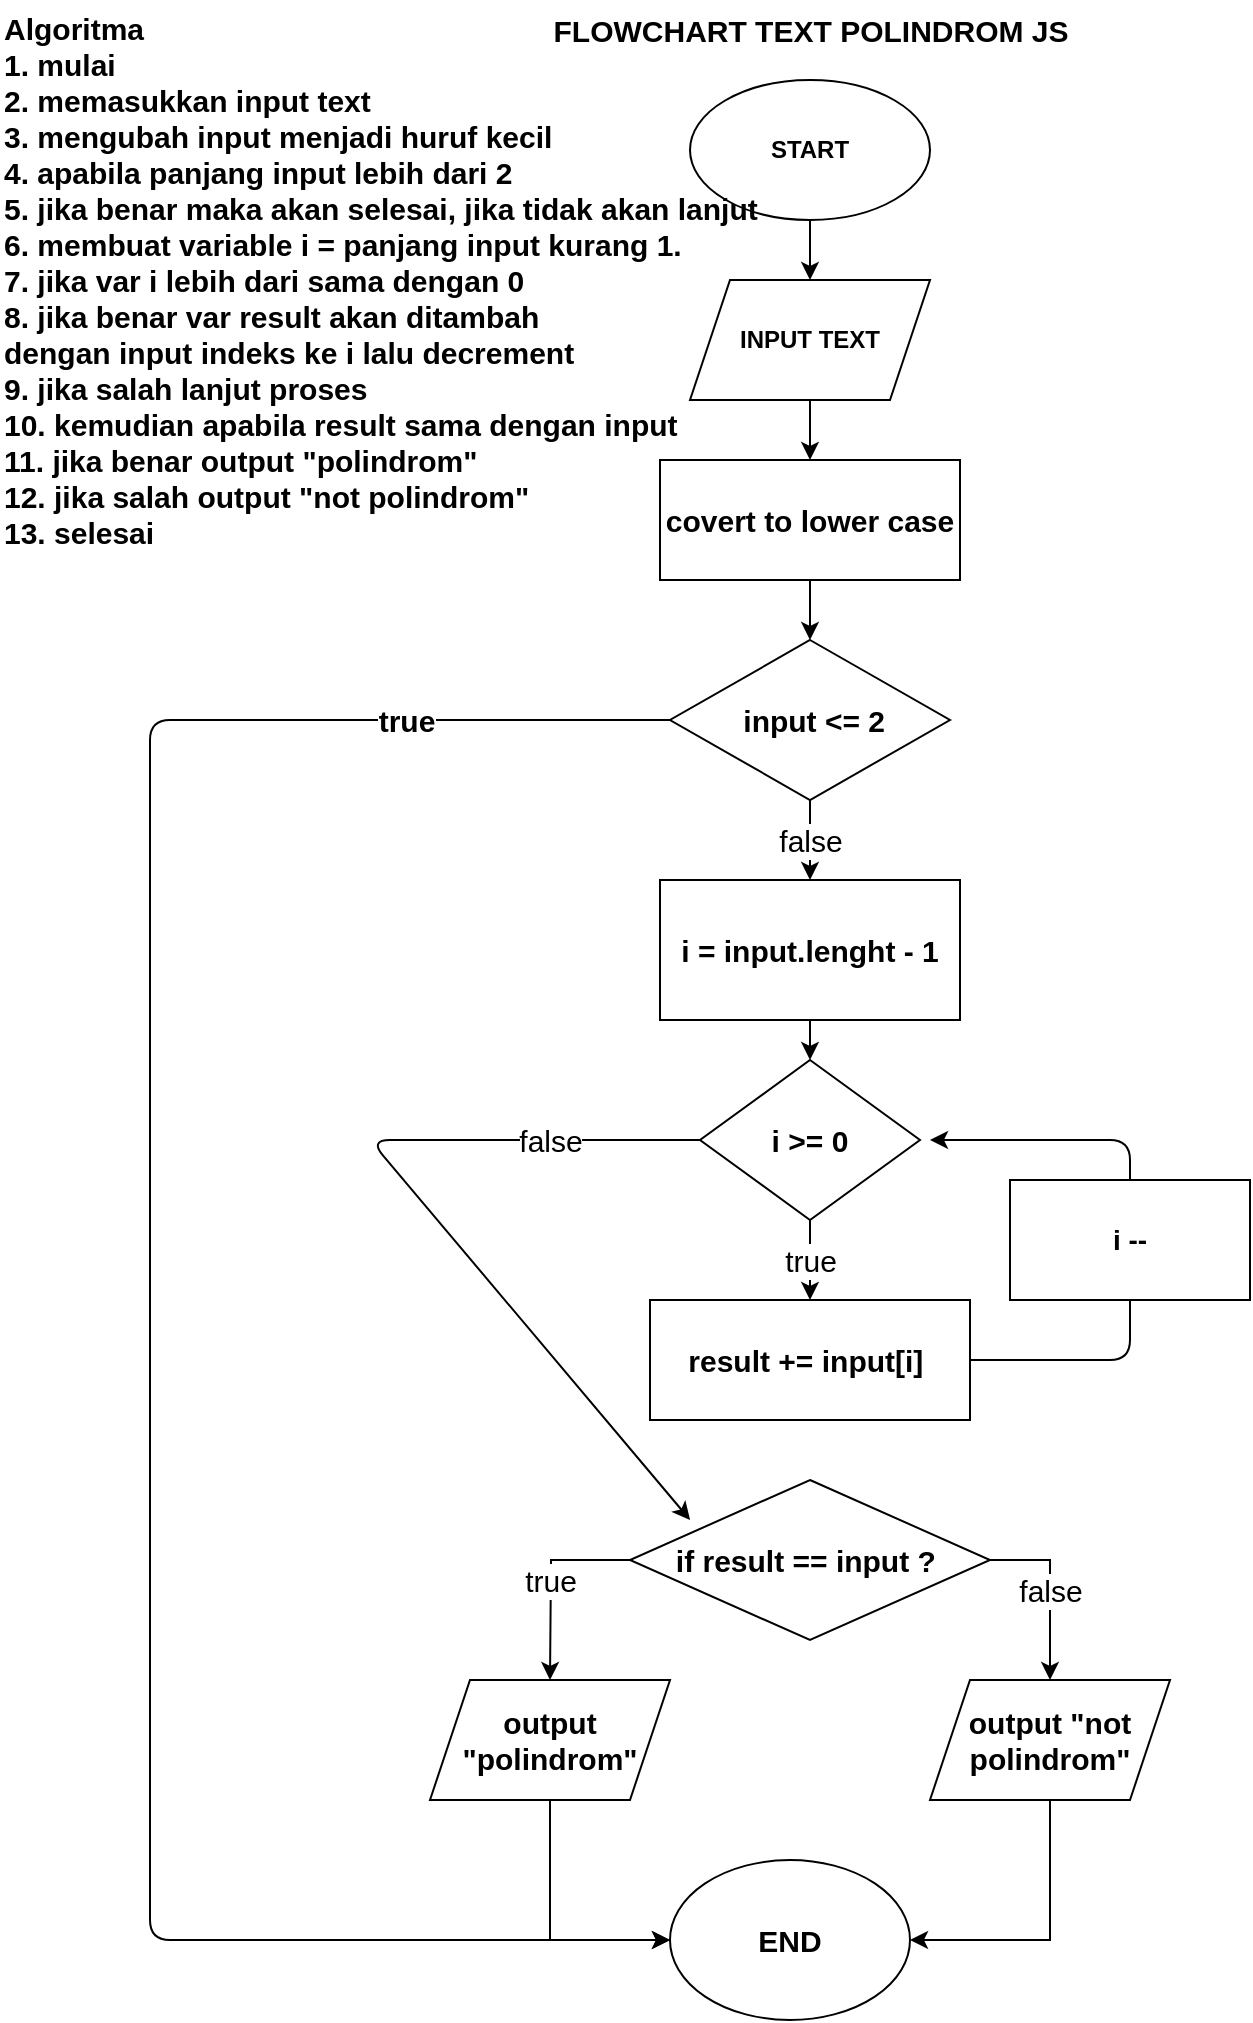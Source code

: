<mxfile>
    <diagram id="kU77cxGkO1zy3yDQpG8J" name="Page-1">
        <mxGraphModel dx="650" dy="478" grid="1" gridSize="10" guides="1" tooltips="1" connect="1" arrows="1" fold="1" page="1" pageScale="1" pageWidth="850" pageHeight="1100" math="0" shadow="0">
            <root>
                <mxCell id="0"/>
                <mxCell id="1" parent="0"/>
                <mxCell id="uGEogNd32ZGHxPRoJBDI-1" style="edgeStyle=orthogonalEdgeStyle;rounded=0;orthogonalLoop=1;jettySize=auto;html=1;entryX=0.5;entryY=0;entryDx=0;entryDy=0;fontSize=15;" parent="1" source="uGEogNd32ZGHxPRoJBDI-2" target="uGEogNd32ZGHxPRoJBDI-4" edge="1">
                    <mxGeometry relative="1" as="geometry"/>
                </mxCell>
                <mxCell id="uGEogNd32ZGHxPRoJBDI-2" value="&lt;b&gt;START&lt;/b&gt;" style="ellipse;whiteSpace=wrap;html=1;" parent="1" vertex="1">
                    <mxGeometry x="360" y="70" width="120" height="70" as="geometry"/>
                </mxCell>
                <mxCell id="uGEogNd32ZGHxPRoJBDI-3" style="edgeStyle=orthogonalEdgeStyle;rounded=0;orthogonalLoop=1;jettySize=auto;html=1;exitX=0.5;exitY=1;exitDx=0;exitDy=0;entryX=0.5;entryY=0;entryDx=0;entryDy=0;fontSize=15;" parent="1" source="uGEogNd32ZGHxPRoJBDI-4" target="uGEogNd32ZGHxPRoJBDI-7" edge="1">
                    <mxGeometry relative="1" as="geometry"/>
                </mxCell>
                <mxCell id="uGEogNd32ZGHxPRoJBDI-4" value="&lt;b&gt;INPUT TEXT&lt;/b&gt;" style="shape=parallelogram;perimeter=parallelogramPerimeter;whiteSpace=wrap;html=1;fixedSize=1;" parent="1" vertex="1">
                    <mxGeometry x="360" y="170" width="120" height="60" as="geometry"/>
                </mxCell>
                <mxCell id="uGEogNd32ZGHxPRoJBDI-5" value="&lt;b&gt;&lt;font style=&quot;font-size: 15px;&quot;&gt;FLOWCHART TEXT POLINDROM JS&lt;/font&gt;&lt;/b&gt;" style="text;html=1;align=center;verticalAlign=middle;resizable=0;points=[];autosize=1;strokeColor=none;fillColor=none;" parent="1" vertex="1">
                    <mxGeometry x="280" y="30" width="280" height="30" as="geometry"/>
                </mxCell>
                <mxCell id="uGEogNd32ZGHxPRoJBDI-6" value="" style="edgeStyle=none;html=1;" parent="1" source="uGEogNd32ZGHxPRoJBDI-7" target="uGEogNd32ZGHxPRoJBDI-26" edge="1">
                    <mxGeometry relative="1" as="geometry"/>
                </mxCell>
                <mxCell id="uGEogNd32ZGHxPRoJBDI-7" value="&lt;b&gt;covert to lower case&lt;/b&gt;" style="rounded=0;whiteSpace=wrap;html=1;fontSize=15;" parent="1" vertex="1">
                    <mxGeometry x="345" y="260" width="150" height="60" as="geometry"/>
                </mxCell>
                <mxCell id="uGEogNd32ZGHxPRoJBDI-8" style="edgeStyle=orthogonalEdgeStyle;rounded=0;orthogonalLoop=1;jettySize=auto;html=1;exitX=0.5;exitY=1;exitDx=0;exitDy=0;entryX=0.5;entryY=0;entryDx=0;entryDy=0;fontSize=15;" parent="1" source="uGEogNd32ZGHxPRoJBDI-9" target="uGEogNd32ZGHxPRoJBDI-12" edge="1">
                    <mxGeometry relative="1" as="geometry"/>
                </mxCell>
                <mxCell id="uGEogNd32ZGHxPRoJBDI-9" value="&lt;b&gt;i =&amp;nbsp;input.lenght - 1&lt;/b&gt;" style="rounded=0;whiteSpace=wrap;html=1;fontSize=15;" parent="1" vertex="1">
                    <mxGeometry x="345" y="470" width="150" height="70" as="geometry"/>
                </mxCell>
                <mxCell id="uGEogNd32ZGHxPRoJBDI-10" value="true" style="edgeStyle=none;html=1;fontSize=15;" parent="1" source="uGEogNd32ZGHxPRoJBDI-12" target="uGEogNd32ZGHxPRoJBDI-14" edge="1">
                    <mxGeometry relative="1" as="geometry"/>
                </mxCell>
                <mxCell id="uGEogNd32ZGHxPRoJBDI-11" value="false" style="edgeStyle=none;html=1;fontSize=15;entryX=0.167;entryY=0.25;entryDx=0;entryDy=0;entryPerimeter=0;" parent="1" source="uGEogNd32ZGHxPRoJBDI-12" target="uGEogNd32ZGHxPRoJBDI-17" edge="1">
                    <mxGeometry x="-0.637" relative="1" as="geometry">
                        <mxPoint x="360" y="790" as="targetPoint"/>
                        <Array as="points">
                            <mxPoint x="200" y="600"/>
                        </Array>
                        <mxPoint as="offset"/>
                    </mxGeometry>
                </mxCell>
                <mxCell id="uGEogNd32ZGHxPRoJBDI-12" value="&lt;b&gt;&amp;nbsp;i &amp;gt;= 0&amp;nbsp;&lt;/b&gt;" style="rhombus;whiteSpace=wrap;html=1;fontSize=15;" parent="1" vertex="1">
                    <mxGeometry x="365" y="560" width="110" height="80" as="geometry"/>
                </mxCell>
                <mxCell id="uGEogNd32ZGHxPRoJBDI-13" value="loop" style="edgeStyle=none;html=1;fontSize=15;" parent="1" source="uGEogNd32ZGHxPRoJBDI-14" edge="1">
                    <mxGeometry relative="1" as="geometry">
                        <mxPoint x="480" y="600" as="targetPoint"/>
                        <Array as="points">
                            <mxPoint x="580" y="710"/>
                            <mxPoint x="580" y="600"/>
                        </Array>
                    </mxGeometry>
                </mxCell>
                <mxCell id="uGEogNd32ZGHxPRoJBDI-14" value="&lt;b&gt;result += input[i]&amp;nbsp;&lt;/b&gt;" style="rounded=0;whiteSpace=wrap;html=1;fontSize=15;" parent="1" vertex="1">
                    <mxGeometry x="340" y="680" width="160" height="60" as="geometry"/>
                </mxCell>
                <mxCell id="uGEogNd32ZGHxPRoJBDI-15" value="true" style="edgeStyle=orthogonalEdgeStyle;rounded=0;orthogonalLoop=1;jettySize=auto;html=1;exitX=0;exitY=0.5;exitDx=0;exitDy=0;entryX=0.5;entryY=0;entryDx=0;entryDy=0;fontSize=15;" parent="1" source="uGEogNd32ZGHxPRoJBDI-17" edge="1">
                    <mxGeometry relative="1" as="geometry">
                        <mxPoint x="290" y="870" as="targetPoint"/>
                    </mxGeometry>
                </mxCell>
                <mxCell id="uGEogNd32ZGHxPRoJBDI-16" value="false" style="edgeStyle=orthogonalEdgeStyle;rounded=0;orthogonalLoop=1;jettySize=auto;html=1;fontSize=15;entryX=0.5;entryY=0;entryDx=0;entryDy=0;" parent="1" source="uGEogNd32ZGHxPRoJBDI-17" target="uGEogNd32ZGHxPRoJBDI-21" edge="1">
                    <mxGeometry relative="1" as="geometry">
                        <mxPoint x="540" y="850" as="targetPoint"/>
                        <Array as="points">
                            <mxPoint x="540" y="810"/>
                        </Array>
                    </mxGeometry>
                </mxCell>
                <mxCell id="uGEogNd32ZGHxPRoJBDI-17" value="&lt;b&gt;if result == input ?&amp;nbsp;&lt;/b&gt;" style="rhombus;whiteSpace=wrap;html=1;fontSize=15;" parent="1" vertex="1">
                    <mxGeometry x="330" y="770" width="180" height="80" as="geometry"/>
                </mxCell>
                <mxCell id="uGEogNd32ZGHxPRoJBDI-18" style="edgeStyle=orthogonalEdgeStyle;rounded=0;orthogonalLoop=1;jettySize=auto;html=1;entryX=0;entryY=0.5;entryDx=0;entryDy=0;fontSize=15;" parent="1" edge="1">
                    <mxGeometry relative="1" as="geometry">
                        <mxPoint x="350" y="1000" as="targetPoint"/>
                        <Array as="points">
                            <mxPoint x="290" y="1000"/>
                        </Array>
                        <mxPoint x="290" y="930" as="sourcePoint"/>
                    </mxGeometry>
                </mxCell>
                <mxCell id="uGEogNd32ZGHxPRoJBDI-19" value="&lt;b&gt;output &quot;polindrom&quot;&lt;/b&gt;" style="shape=parallelogram;perimeter=parallelogramPerimeter;whiteSpace=wrap;html=1;fixedSize=1;fontSize=15;" parent="1" vertex="1">
                    <mxGeometry x="230" y="870" width="120" height="60" as="geometry"/>
                </mxCell>
                <mxCell id="uGEogNd32ZGHxPRoJBDI-20" style="edgeStyle=orthogonalEdgeStyle;rounded=0;orthogonalLoop=1;jettySize=auto;html=1;entryX=1;entryY=0.5;entryDx=0;entryDy=0;fontSize=15;" parent="1" source="uGEogNd32ZGHxPRoJBDI-21" edge="1">
                    <mxGeometry relative="1" as="geometry">
                        <mxPoint x="470" y="1000" as="targetPoint"/>
                        <Array as="points">
                            <mxPoint x="540" y="1000"/>
                        </Array>
                    </mxGeometry>
                </mxCell>
                <mxCell id="uGEogNd32ZGHxPRoJBDI-21" value="&lt;b&gt;output &quot;not polindrom&quot;&lt;/b&gt;" style="shape=parallelogram;perimeter=parallelogramPerimeter;whiteSpace=wrap;html=1;fixedSize=1;fontSize=15;" parent="1" vertex="1">
                    <mxGeometry x="480" y="870" width="120" height="60" as="geometry"/>
                </mxCell>
                <mxCell id="uGEogNd32ZGHxPRoJBDI-22" value="&lt;b&gt;END&lt;/b&gt;" style="ellipse;whiteSpace=wrap;html=1;fontSize=15;" parent="1" vertex="1">
                    <mxGeometry x="350" y="960" width="120" height="80" as="geometry"/>
                </mxCell>
                <mxCell id="uGEogNd32ZGHxPRoJBDI-23" value="&lt;span&gt;Algoritma&lt;br&gt;1. mulai&lt;br&gt;2. memasukkan input text&lt;br&gt;&lt;/span&gt;&lt;div&gt;&lt;span&gt;&lt;span&gt;3. mengubah input menjadi huruf kecil&lt;/span&gt;&lt;/span&gt;&lt;/div&gt;&lt;div&gt;&lt;span&gt;&lt;span&gt;4. apabila panjang input lebih dari 2&lt;/span&gt;&lt;/span&gt;&lt;/div&gt;&lt;div&gt;&lt;span&gt;&lt;span&gt;5. jika benar maka akan selesai, jika tidak akan lanjut&lt;/span&gt;&lt;/span&gt;&lt;/div&gt;&lt;div&gt;&lt;span&gt;&lt;span&gt;6. membuat variable i = panjang input kurang 1&lt;/span&gt;&lt;span&gt;.&lt;/span&gt;&lt;/span&gt;&lt;/div&gt;&lt;div&gt;&lt;span&gt;&lt;span&gt;7. jika var i lebih dari sama dengan 0&amp;nbsp;&lt;/span&gt;&lt;/span&gt;&lt;/div&gt;&lt;div&gt;&lt;span&gt;&lt;span&gt;8. jika benar var result akan ditambah&lt;/span&gt;&lt;/span&gt;&lt;/div&gt;&lt;div&gt;&lt;span&gt;&lt;span&gt;dengan input indeks ke i lalu decrement&lt;/span&gt;&lt;/span&gt;&lt;/div&gt;&lt;div&gt;&lt;span&gt;&lt;span&gt;9. jika salah lanjut proses&lt;/span&gt;&lt;/span&gt;&lt;/div&gt;&lt;div&gt;&lt;span&gt;&lt;span&gt;10. kemudian apabila result sama dengan input&lt;/span&gt;&lt;/span&gt;&lt;/div&gt;&lt;div&gt;&lt;span&gt;&lt;span&gt;11. jika benar output &quot;polindrom&quot;&lt;/span&gt;&lt;/span&gt;&lt;/div&gt;&lt;div&gt;&lt;span&gt;&lt;span&gt;12. jika salah output &quot;not polindrom&quot;&lt;/span&gt;&lt;/span&gt;&lt;/div&gt;&lt;div&gt;&lt;span&gt;&lt;span&gt;13. selesai&lt;/span&gt;&lt;/span&gt;&lt;/div&gt;" style="text;html=1;align=left;verticalAlign=middle;resizable=0;points=[];autosize=1;strokeColor=none;fillColor=none;fontSize=15;fontStyle=1" parent="1" vertex="1">
                    <mxGeometry x="15" y="30" width="390" height="280" as="geometry"/>
                </mxCell>
                <mxCell id="uGEogNd32ZGHxPRoJBDI-24" value="true" style="edgeStyle=none;html=1;fontSize=15;fontStyle=1" parent="1" source="uGEogNd32ZGHxPRoJBDI-26" edge="1">
                    <mxGeometry x="-0.766" relative="1" as="geometry">
                        <mxPoint x="350" y="1000" as="targetPoint"/>
                        <Array as="points">
                            <mxPoint x="90" y="390"/>
                            <mxPoint x="90" y="890"/>
                            <mxPoint x="90" y="1000"/>
                        </Array>
                        <mxPoint as="offset"/>
                    </mxGeometry>
                </mxCell>
                <mxCell id="uGEogNd32ZGHxPRoJBDI-25" value="false" style="edgeStyle=none;html=1;fontSize=15;" parent="1" source="uGEogNd32ZGHxPRoJBDI-26" target="uGEogNd32ZGHxPRoJBDI-9" edge="1">
                    <mxGeometry relative="1" as="geometry"/>
                </mxCell>
                <mxCell id="uGEogNd32ZGHxPRoJBDI-26" value="&amp;nbsp;input &amp;lt;= 2" style="rhombus;whiteSpace=wrap;html=1;fontSize=15;fontStyle=1" parent="1" vertex="1">
                    <mxGeometry x="350" y="350" width="140" height="80" as="geometry"/>
                </mxCell>
                <mxCell id="2" value="&lt;font style=&quot;font-size: 14px;&quot;&gt;&lt;b style=&quot;font-size: 14px;&quot;&gt;i --&lt;/b&gt;&lt;/font&gt;" style="whiteSpace=wrap;html=1;fontSize=14;" vertex="1" parent="1">
                    <mxGeometry x="520" y="620" width="120" height="60" as="geometry"/>
                </mxCell>
            </root>
        </mxGraphModel>
    </diagram>
</mxfile>